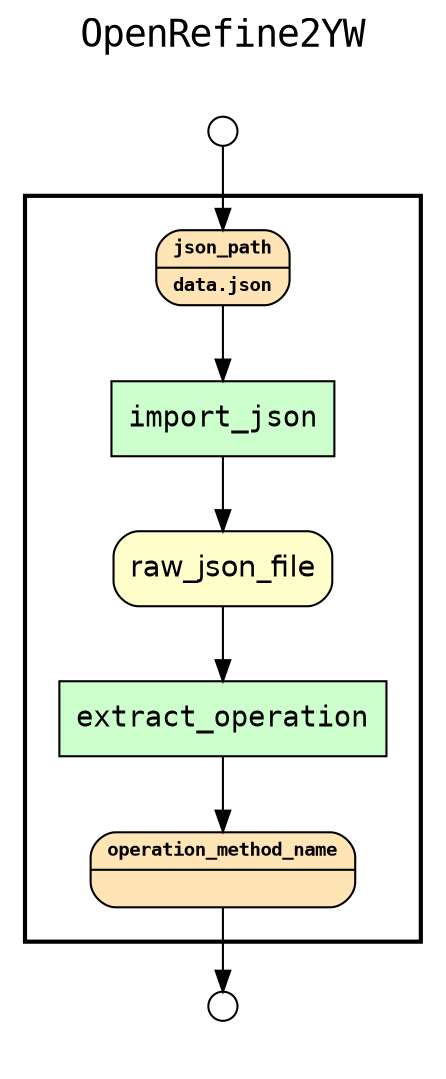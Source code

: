 
digraph yw_data_view {
rankdir=TB
fontname=Courier; fontsize=18; labelloc=t
label="OpenRefine2YW"
subgraph cluster_workflow { label=""; color=black; penwidth=2
subgraph cluster_workflow_inner { label=""; color=white
node[shape=box style="filled" fillcolor="#CCFFCC" peripheries=1 fontname=Courier]
import_json
extract_operation
node[shape=box style="filled" fillcolor="#CCFFCC" peripheries=1 fontname=Courier]
node[shape=box style="rounded,filled" fillcolor="#FFFFCC" peripheries=1 fontname=Helvetica]
raw_json_file
node[shape=box style="rounded,filled" fillcolor="#FFE4B5" peripheries=1 fontname="Courier-Bold" fontsize=9]
json_path[shape=record rankdir=LR label="{<f0> json_path |<f1>data.json\l}"]
node[shape=box style="rounded,filled" fillcolor="#FFE4B5" peripheries=1 fontname="Courier-Bold" fontsize=9]
operation_method_name[shape=record rankdir=LR label="{<f0> operation_method_name |<f1>}"]
node[shape=box style="rounded,filled" fillcolor="#FFFFFF" peripheries=1 fontname=Helvetica]
}}
subgraph cluster_inflows { label=""; color=white; penwidth=2
subgraph cluster_inflows_inner { label=""; color=white
node[shape=circle fillcolor="#FFFFFF" peripheries=1 width=0.2]
json_path_inflow [label=""]
}}
subgraph cluster_outflows { label=""; color=white; penwidth=2
subgraph cluster_outflows_inner { label=""; color=white
node[shape=circle fillcolor="#FFFFFF" peripheries=1 width=0.2]
operation_method_name_outflow [label=""]
}}
raw_json_file -> extract_operation
json_path -> import_json
import_json -> raw_json_file
extract_operation -> operation_method_name
json_path_inflow -> json_path
operation_method_name -> operation_method_name_outflow
}

